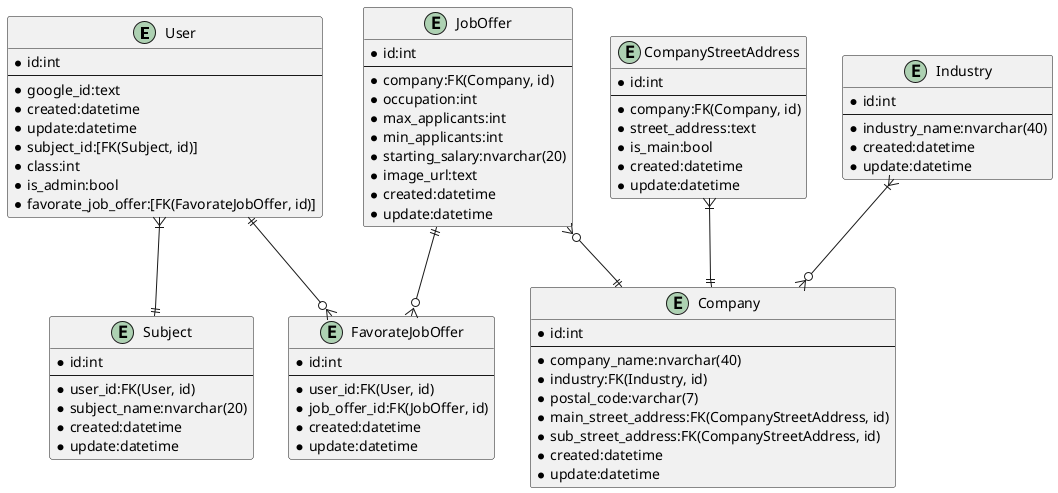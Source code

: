 @startuml ER図
entity "User" {
    *id:int
    --
    *google_id:text
    *created:datetime
    *update:datetime
    *subject_id:[FK(Subject, id)]
    *class:int
    *is_admin:bool
    *favorate_job_offer:[FK(FavorateJobOffer, id)]
}
entity "Subject" {
    *id:int
    --
    *user_id:FK(User, id)
    *subject_name:nvarchar(20)
    *created:datetime
    *update:datetime
}
entity "FavorateJobOffer" {
    *id:int
    --
    *user_id:FK(User, id)
    *job_offer_id:FK(JobOffer, id)
    *created:datetime
    *update:datetime
}
entity "JobOffer" {
    *id:int
    --
    *company:FK(Company, id)
    *occupation:int
    *max_applicants:int
    *min_applicants:int
    *starting_salary:nvarchar(20)
    *image_url:text
    *created:datetime
    *update:datetime
}
entity "Company" {
    *id:int
    --
    *company_name:nvarchar(40)
    *industry:FK(Industry, id)
    *postal_code:varchar(7)
    *main_street_address:FK(CompanyStreetAddress, id)
    *sub_street_address:FK(CompanyStreetAddress, id)
    *created:datetime
    *update:datetime
}
entity "CompanyStreetAddress" {
    *id:int
    --
    *company:FK(Company, id)
    *street_address:text
    *is_main:bool
    *created:datetime
    *update:datetime
}
entity "Industry" {
    *id:int
    --
    *industry_name:nvarchar(40)
    *created:datetime
    *update:datetime
}

CompanyStreetAddress }|--|| Company
Industry }|--o{ Company
User ||--o{ FavorateJobOffer
User }|--|| Subject
JobOffer ||--o{ FavorateJobOffer
JobOffer }o--|| Company

@enduml